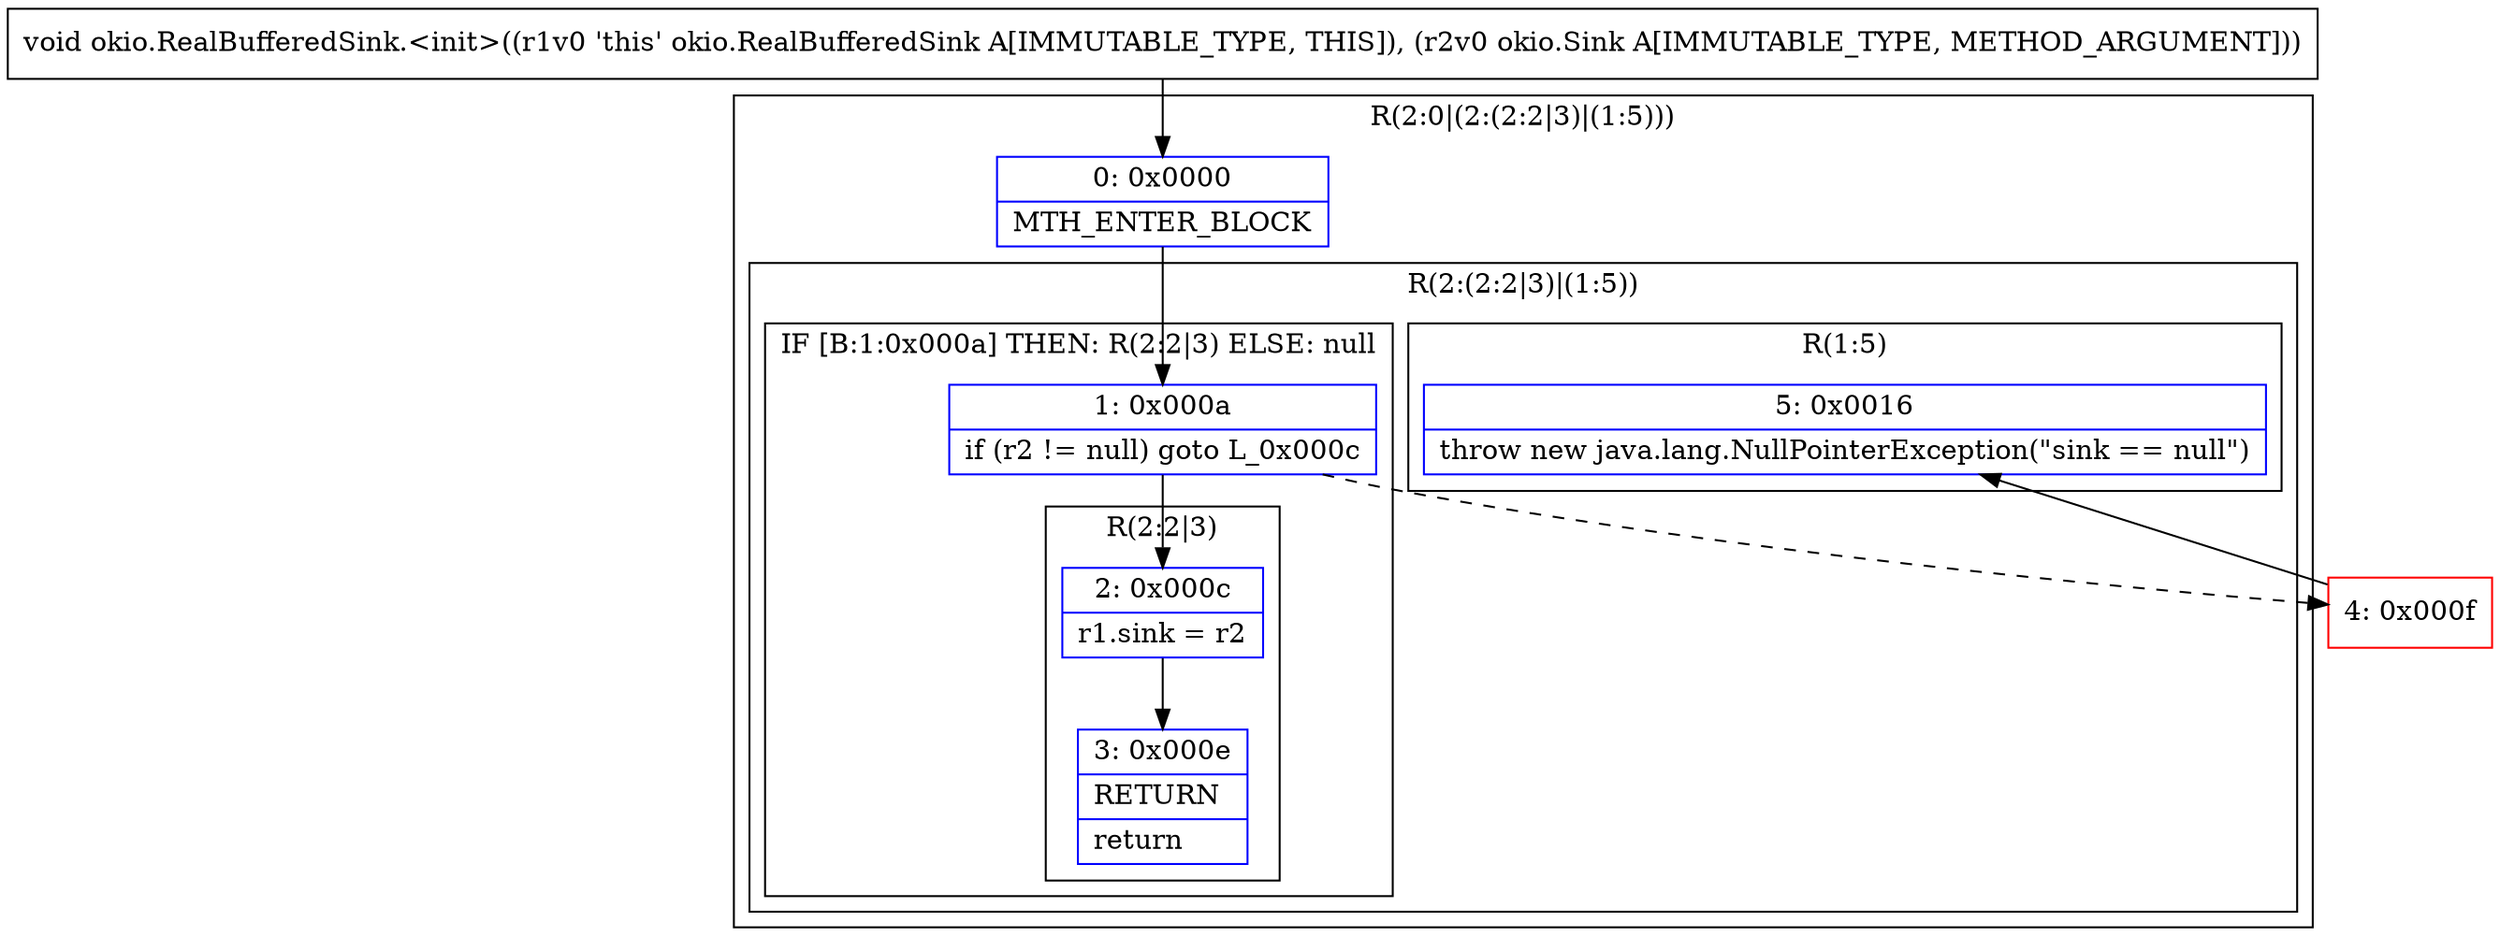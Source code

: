 digraph "CFG forokio.RealBufferedSink.\<init\>(Lokio\/Sink;)V" {
subgraph cluster_Region_13328260 {
label = "R(2:0|(2:(2:2|3)|(1:5)))";
node [shape=record,color=blue];
Node_0 [shape=record,label="{0\:\ 0x0000|MTH_ENTER_BLOCK\l}"];
subgraph cluster_Region_1511139132 {
label = "R(2:(2:2|3)|(1:5))";
node [shape=record,color=blue];
subgraph cluster_IfRegion_1209978175 {
label = "IF [B:1:0x000a] THEN: R(2:2|3) ELSE: null";
node [shape=record,color=blue];
Node_1 [shape=record,label="{1\:\ 0x000a|if (r2 != null) goto L_0x000c\l}"];
subgraph cluster_Region_300709978 {
label = "R(2:2|3)";
node [shape=record,color=blue];
Node_2 [shape=record,label="{2\:\ 0x000c|r1.sink = r2\l}"];
Node_3 [shape=record,label="{3\:\ 0x000e|RETURN\l|return\l}"];
}
}
subgraph cluster_Region_1258365596 {
label = "R(1:5)";
node [shape=record,color=blue];
Node_5 [shape=record,label="{5\:\ 0x0016|throw new java.lang.NullPointerException(\"sink == null\")\l}"];
}
}
}
Node_4 [shape=record,color=red,label="{4\:\ 0x000f}"];
MethodNode[shape=record,label="{void okio.RealBufferedSink.\<init\>((r1v0 'this' okio.RealBufferedSink A[IMMUTABLE_TYPE, THIS]), (r2v0 okio.Sink A[IMMUTABLE_TYPE, METHOD_ARGUMENT])) }"];
MethodNode -> Node_0;
Node_0 -> Node_1;
Node_1 -> Node_2;
Node_1 -> Node_4[style=dashed];
Node_2 -> Node_3;
Node_4 -> Node_5;
}

